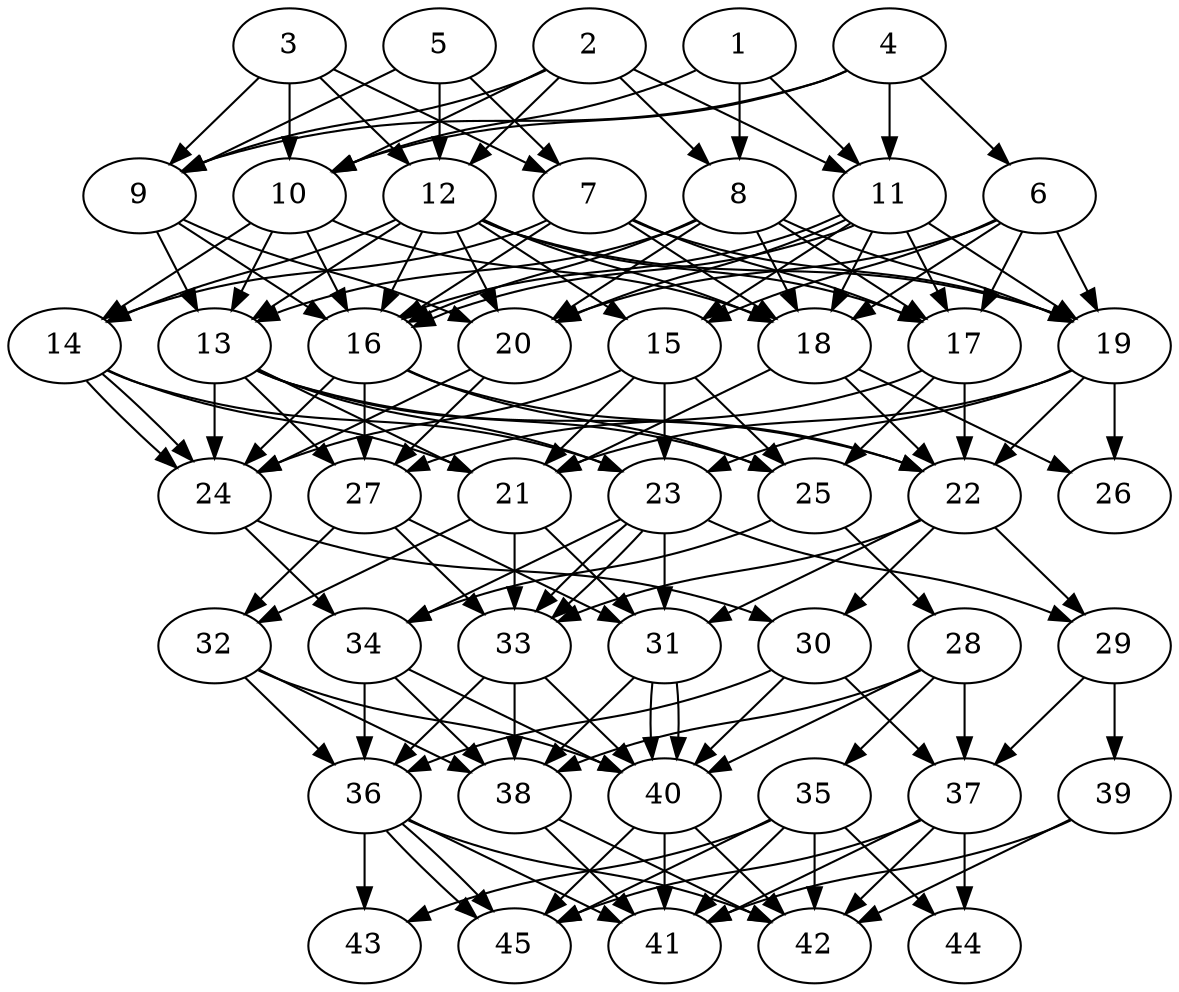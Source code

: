 // DAG automatically generated by daggen at Thu Oct  3 14:07:24 2019
// ./daggen --dot -n 45 --ccr 0.4 --fat 0.5 --regular 0.5 --density 0.9 --mindata 5242880 --maxdata 52428800 
digraph G {
  1 [size="27834880", alpha="0.14", expect_size="11133952"] 
  1 -> 8 [size ="11133952"]
  1 -> 10 [size ="11133952"]
  1 -> 11 [size ="11133952"]
  2 [size="109452800", alpha="0.19", expect_size="43781120"] 
  2 -> 8 [size ="43781120"]
  2 -> 9 [size ="43781120"]
  2 -> 10 [size ="43781120"]
  2 -> 11 [size ="43781120"]
  2 -> 12 [size ="43781120"]
  3 [size="24542720", alpha="0.12", expect_size="9817088"] 
  3 -> 7 [size ="9817088"]
  3 -> 9 [size ="9817088"]
  3 -> 10 [size ="9817088"]
  3 -> 12 [size ="9817088"]
  4 [size="102809600", alpha="0.15", expect_size="41123840"] 
  4 -> 6 [size ="41123840"]
  4 -> 9 [size ="41123840"]
  4 -> 10 [size ="41123840"]
  4 -> 11 [size ="41123840"]
  5 [size="38264320", alpha="0.01", expect_size="15305728"] 
  5 -> 7 [size ="15305728"]
  5 -> 9 [size ="15305728"]
  5 -> 12 [size ="15305728"]
  6 [size="80637440", alpha="0.18", expect_size="32254976"] 
  6 -> 15 [size ="32254976"]
  6 -> 17 [size ="32254976"]
  6 -> 18 [size ="32254976"]
  6 -> 19 [size ="32254976"]
  6 -> 20 [size ="32254976"]
  7 [size="105692160", alpha="0.16", expect_size="42276864"] 
  7 -> 14 [size ="42276864"]
  7 -> 16 [size ="42276864"]
  7 -> 17 [size ="42276864"]
  7 -> 18 [size ="42276864"]
  7 -> 19 [size ="42276864"]
  8 [size="20303360", alpha="0.12", expect_size="8121344"] 
  8 -> 13 [size ="8121344"]
  8 -> 16 [size ="8121344"]
  8 -> 17 [size ="8121344"]
  8 -> 18 [size ="8121344"]
  8 -> 19 [size ="8121344"]
  8 -> 20 [size ="8121344"]
  9 [size="65850880", alpha="0.09", expect_size="26340352"] 
  9 -> 13 [size ="26340352"]
  9 -> 16 [size ="26340352"]
  9 -> 20 [size ="26340352"]
  10 [size="36039680", alpha="0.02", expect_size="14415872"] 
  10 -> 13 [size ="14415872"]
  10 -> 14 [size ="14415872"]
  10 -> 16 [size ="14415872"]
  10 -> 18 [size ="14415872"]
  11 [size="24020480", alpha="0.17", expect_size="9608192"] 
  11 -> 15 [size ="9608192"]
  11 -> 16 [size ="9608192"]
  11 -> 16 [size ="9608192"]
  11 -> 17 [size ="9608192"]
  11 -> 18 [size ="9608192"]
  11 -> 19 [size ="9608192"]
  11 -> 20 [size ="9608192"]
  12 [size="106501120", alpha="0.02", expect_size="42600448"] 
  12 -> 13 [size ="42600448"]
  12 -> 14 [size ="42600448"]
  12 -> 15 [size ="42600448"]
  12 -> 16 [size ="42600448"]
  12 -> 17 [size ="42600448"]
  12 -> 18 [size ="42600448"]
  12 -> 19 [size ="42600448"]
  12 -> 20 [size ="42600448"]
  13 [size="101596160", alpha="0.07", expect_size="40638464"] 
  13 -> 21 [size ="40638464"]
  13 -> 22 [size ="40638464"]
  13 -> 23 [size ="40638464"]
  13 -> 24 [size ="40638464"]
  13 -> 25 [size ="40638464"]
  13 -> 27 [size ="40638464"]
  14 [size="55203840", alpha="0.03", expect_size="22081536"] 
  14 -> 21 [size ="22081536"]
  14 -> 23 [size ="22081536"]
  14 -> 24 [size ="22081536"]
  14 -> 24 [size ="22081536"]
  15 [size="25159680", alpha="0.09", expect_size="10063872"] 
  15 -> 21 [size ="10063872"]
  15 -> 23 [size ="10063872"]
  15 -> 24 [size ="10063872"]
  15 -> 25 [size ="10063872"]
  16 [size="31815680", alpha="0.14", expect_size="12726272"] 
  16 -> 22 [size ="12726272"]
  16 -> 24 [size ="12726272"]
  16 -> 25 [size ="12726272"]
  16 -> 27 [size ="12726272"]
  17 [size="18165760", alpha="0.09", expect_size="7266304"] 
  17 -> 22 [size ="7266304"]
  17 -> 25 [size ="7266304"]
  17 -> 27 [size ="7266304"]
  18 [size="109652480", alpha="0.11", expect_size="43860992"] 
  18 -> 21 [size ="43860992"]
  18 -> 22 [size ="43860992"]
  18 -> 26 [size ="43860992"]
  19 [size="64867840", alpha="0.08", expect_size="25947136"] 
  19 -> 21 [size ="25947136"]
  19 -> 22 [size ="25947136"]
  19 -> 23 [size ="25947136"]
  19 -> 26 [size ="25947136"]
  20 [size="120488960", alpha="0.02", expect_size="48195584"] 
  20 -> 24 [size ="48195584"]
  20 -> 27 [size ="48195584"]
  21 [size="129945600", alpha="0.19", expect_size="51978240"] 
  21 -> 31 [size ="51978240"]
  21 -> 32 [size ="51978240"]
  21 -> 33 [size ="51978240"]
  22 [size="110561280", alpha="0.11", expect_size="44224512"] 
  22 -> 29 [size ="44224512"]
  22 -> 30 [size ="44224512"]
  22 -> 31 [size ="44224512"]
  22 -> 33 [size ="44224512"]
  23 [size="122513920", alpha="0.06", expect_size="49005568"] 
  23 -> 29 [size ="49005568"]
  23 -> 31 [size ="49005568"]
  23 -> 33 [size ="49005568"]
  23 -> 33 [size ="49005568"]
  23 -> 34 [size ="49005568"]
  24 [size="46650880", alpha="0.16", expect_size="18660352"] 
  24 -> 30 [size ="18660352"]
  24 -> 34 [size ="18660352"]
  25 [size="64046080", alpha="0.10", expect_size="25618432"] 
  25 -> 28 [size ="25618432"]
  25 -> 34 [size ="25618432"]
  26 [size="118973440", alpha="0.16", expect_size="47589376"] 
  27 [size="81228800", alpha="0.17", expect_size="32491520"] 
  27 -> 31 [size ="32491520"]
  27 -> 32 [size ="32491520"]
  27 -> 33 [size ="32491520"]
  28 [size="15795200", alpha="0.20", expect_size="6318080"] 
  28 -> 35 [size ="6318080"]
  28 -> 37 [size ="6318080"]
  28 -> 38 [size ="6318080"]
  28 -> 40 [size ="6318080"]
  29 [size="78169600", alpha="0.11", expect_size="31267840"] 
  29 -> 37 [size ="31267840"]
  29 -> 39 [size ="31267840"]
  30 [size="127165440", alpha="0.06", expect_size="50866176"] 
  30 -> 36 [size ="50866176"]
  30 -> 37 [size ="50866176"]
  30 -> 40 [size ="50866176"]
  31 [size="22356480", alpha="0.04", expect_size="8942592"] 
  31 -> 38 [size ="8942592"]
  31 -> 40 [size ="8942592"]
  31 -> 40 [size ="8942592"]
  32 [size="14405120", alpha="0.17", expect_size="5762048"] 
  32 -> 36 [size ="5762048"]
  32 -> 38 [size ="5762048"]
  32 -> 40 [size ="5762048"]
  33 [size="81692160", alpha="0.05", expect_size="32676864"] 
  33 -> 36 [size ="32676864"]
  33 -> 38 [size ="32676864"]
  33 -> 40 [size ="32676864"]
  34 [size="117688320", alpha="0.00", expect_size="47075328"] 
  34 -> 36 [size ="47075328"]
  34 -> 38 [size ="47075328"]
  34 -> 40 [size ="47075328"]
  35 [size="94133760", alpha="0.17", expect_size="37653504"] 
  35 -> 41 [size ="37653504"]
  35 -> 42 [size ="37653504"]
  35 -> 43 [size ="37653504"]
  35 -> 44 [size ="37653504"]
  35 -> 45 [size ="37653504"]
  36 [size="36183040", alpha="0.18", expect_size="14473216"] 
  36 -> 41 [size ="14473216"]
  36 -> 42 [size ="14473216"]
  36 -> 43 [size ="14473216"]
  36 -> 45 [size ="14473216"]
  36 -> 45 [size ="14473216"]
  37 [size="129338880", alpha="0.19", expect_size="51735552"] 
  37 -> 41 [size ="51735552"]
  37 -> 42 [size ="51735552"]
  37 -> 44 [size ="51735552"]
  37 -> 45 [size ="51735552"]
  38 [size="112284160", alpha="0.17", expect_size="44913664"] 
  38 -> 41 [size ="44913664"]
  38 -> 42 [size ="44913664"]
  39 [size="110187520", alpha="0.03", expect_size="44075008"] 
  39 -> 41 [size ="44075008"]
  39 -> 42 [size ="44075008"]
  40 [size="57825280", alpha="0.08", expect_size="23130112"] 
  40 -> 41 [size ="23130112"]
  40 -> 42 [size ="23130112"]
  40 -> 45 [size ="23130112"]
  41 [size="96094720", alpha="0.12", expect_size="38437888"] 
  42 [size="117949440", alpha="0.13", expect_size="47179776"] 
  43 [size="98818560", alpha="0.12", expect_size="39527424"] 
  44 [size="127193600", alpha="0.18", expect_size="50877440"] 
  45 [size="127203840", alpha="0.11", expect_size="50881536"] 
}
